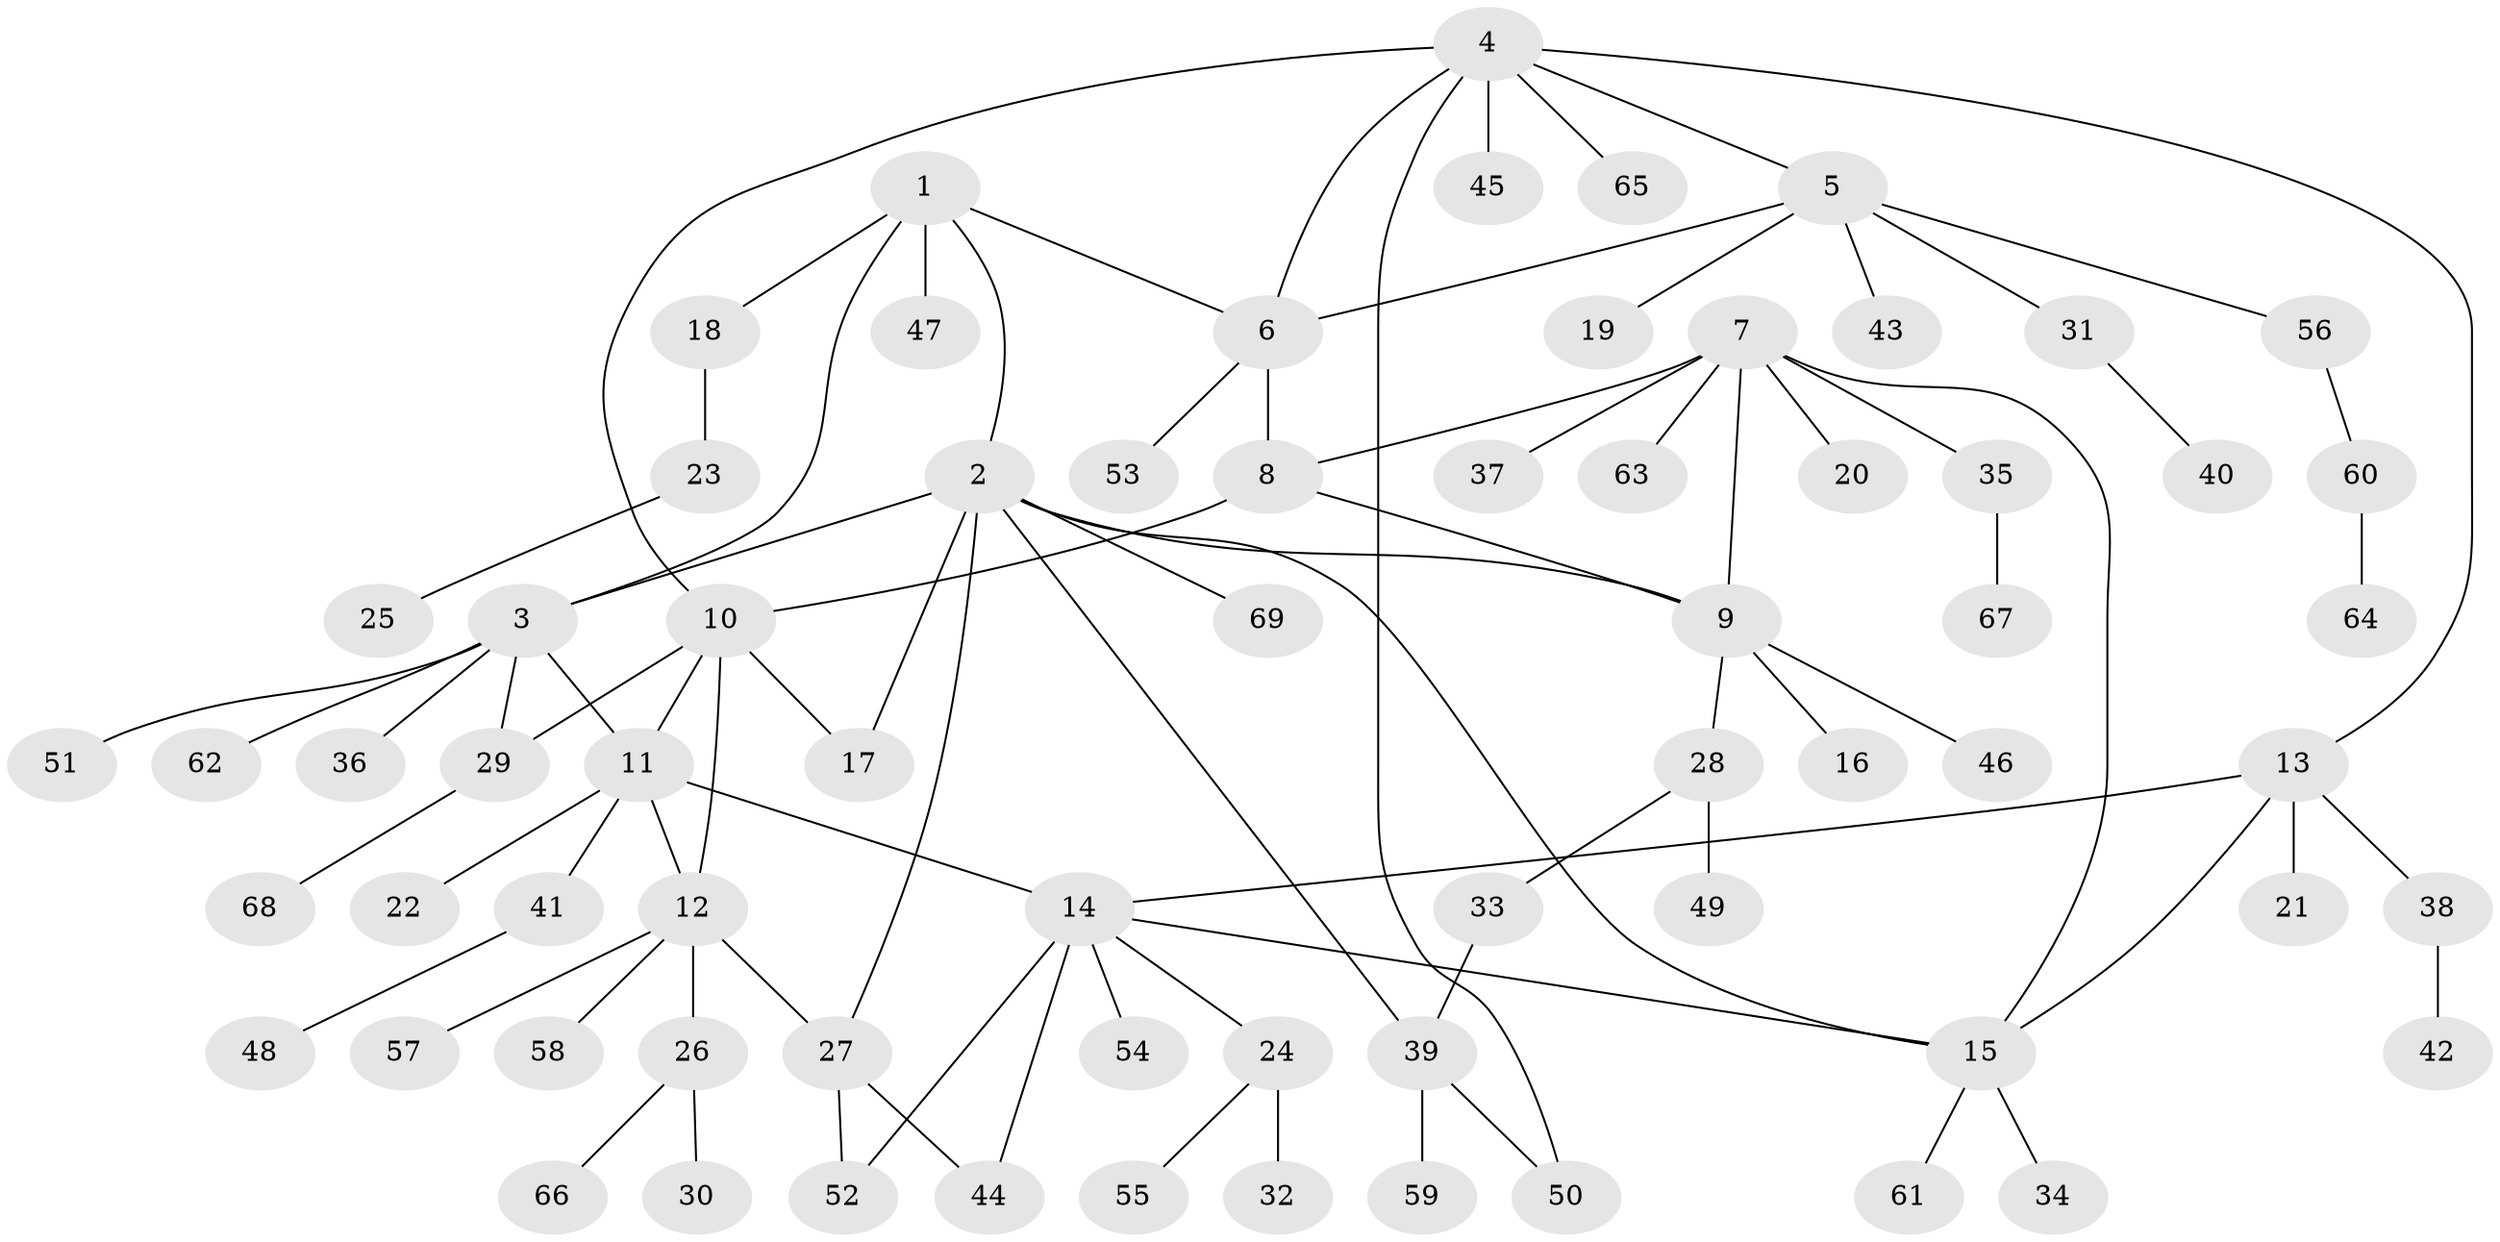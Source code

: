 // Generated by graph-tools (version 1.1) at 2025/15/03/09/25 04:15:55]
// undirected, 69 vertices, 86 edges
graph export_dot {
graph [start="1"]
  node [color=gray90,style=filled];
  1;
  2;
  3;
  4;
  5;
  6;
  7;
  8;
  9;
  10;
  11;
  12;
  13;
  14;
  15;
  16;
  17;
  18;
  19;
  20;
  21;
  22;
  23;
  24;
  25;
  26;
  27;
  28;
  29;
  30;
  31;
  32;
  33;
  34;
  35;
  36;
  37;
  38;
  39;
  40;
  41;
  42;
  43;
  44;
  45;
  46;
  47;
  48;
  49;
  50;
  51;
  52;
  53;
  54;
  55;
  56;
  57;
  58;
  59;
  60;
  61;
  62;
  63;
  64;
  65;
  66;
  67;
  68;
  69;
  1 -- 2;
  1 -- 3;
  1 -- 6;
  1 -- 18;
  1 -- 47;
  2 -- 3;
  2 -- 9;
  2 -- 15;
  2 -- 17;
  2 -- 27;
  2 -- 39;
  2 -- 69;
  3 -- 11;
  3 -- 29;
  3 -- 36;
  3 -- 51;
  3 -- 62;
  4 -- 5;
  4 -- 6;
  4 -- 10;
  4 -- 13;
  4 -- 45;
  4 -- 50;
  4 -- 65;
  5 -- 6;
  5 -- 19;
  5 -- 31;
  5 -- 43;
  5 -- 56;
  6 -- 8;
  6 -- 53;
  7 -- 8;
  7 -- 9;
  7 -- 15;
  7 -- 20;
  7 -- 35;
  7 -- 37;
  7 -- 63;
  8 -- 9;
  8 -- 10;
  9 -- 16;
  9 -- 28;
  9 -- 46;
  10 -- 11;
  10 -- 12;
  10 -- 17;
  10 -- 29;
  11 -- 12;
  11 -- 14;
  11 -- 22;
  11 -- 41;
  12 -- 26;
  12 -- 27;
  12 -- 57;
  12 -- 58;
  13 -- 14;
  13 -- 15;
  13 -- 21;
  13 -- 38;
  14 -- 15;
  14 -- 24;
  14 -- 44;
  14 -- 52;
  14 -- 54;
  15 -- 34;
  15 -- 61;
  18 -- 23;
  23 -- 25;
  24 -- 32;
  24 -- 55;
  26 -- 30;
  26 -- 66;
  27 -- 44;
  27 -- 52;
  28 -- 33;
  28 -- 49;
  29 -- 68;
  31 -- 40;
  33 -- 39;
  35 -- 67;
  38 -- 42;
  39 -- 50;
  39 -- 59;
  41 -- 48;
  56 -- 60;
  60 -- 64;
}
